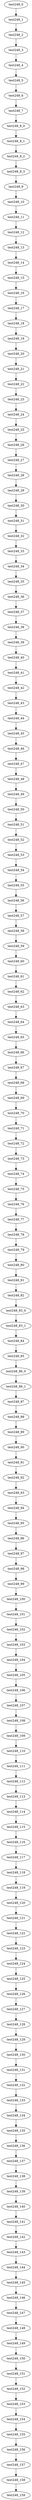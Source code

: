 digraph G {
test248_0->test248_1;
test248_1->test248_2;
test248_2->test248_3;
test248_3->test248_4;
test248_4->test248_5;
test248_5->test248_6;
test248_6->test248_7;
test248_7->test248_8_0;
test248_8_0->test248_8_1;
test248_8_1->test248_8_2;
test248_8_2->test248_8_3;
test248_8_3->test248_9;
test248_9->test248_10;
test248_10->test248_11;
test248_11->test248_12;
test248_12->test248_13;
test248_13->test248_14;
test248_14->test248_15;
test248_15->test248_16;
test248_16->test248_17;
test248_17->test248_18;
test248_18->test248_19;
test248_19->test248_20;
test248_20->test248_21;
test248_21->test248_22;
test248_22->test248_23;
test248_23->test248_24;
test248_24->test248_25;
test248_25->test248_26;
test248_26->test248_27;
test248_27->test248_28;
test248_28->test248_29;
test248_29->test248_30;
test248_30->test248_31;
test248_31->test248_32;
test248_32->test248_33;
test248_33->test248_34;
test248_34->test248_35;
test248_35->test248_36;
test248_36->test248_37;
test248_37->test248_38;
test248_38->test248_39;
test248_39->test248_40;
test248_40->test248_41;
test248_41->test248_42;
test248_42->test248_43;
test248_43->test248_44;
test248_44->test248_45;
test248_45->test248_46;
test248_46->test248_47;
test248_47->test248_48;
test248_48->test248_49;
test248_49->test248_50;
test248_50->test248_51;
test248_51->test248_52;
test248_52->test248_53;
test248_53->test248_54;
test248_54->test248_55;
test248_55->test248_56;
test248_56->test248_57;
test248_57->test248_58;
test248_58->test248_59;
test248_59->test248_60;
test248_60->test248_61;
test248_61->test248_62;
test248_62->test248_63;
test248_63->test248_64;
test248_64->test248_65;
test248_65->test248_66;
test248_66->test248_67;
test248_67->test248_68;
test248_68->test248_69;
test248_69->test248_70;
test248_70->test248_71;
test248_71->test248_72;
test248_72->test248_73;
test248_73->test248_74;
test248_74->test248_75;
test248_75->test248_76;
test248_76->test248_77;
test248_77->test248_78;
test248_78->test248_79;
test248_79->test248_80;
test248_80->test248_81;
test248_81->test248_82;
test248_82->test248_83_0;
test248_83_0->test248_83_1;
test248_83_1->test248_84;
test248_84->test248_85;
test248_85->test248_86_0;
test248_86_0->test248_86_1;
test248_86_1->test248_87;
test248_87->test248_88;
test248_88->test248_89;
test248_89->test248_90;
test248_90->test248_91;
test248_91->test248_92;
test248_92->test248_93;
test248_93->test248_94;
test248_94->test248_95;
test248_95->test248_96;
test248_96->test248_97;
test248_97->test248_98;
test248_98->test248_99;
test248_99->test248_100;
test248_100->test248_101;
test248_101->test248_102;
test248_102->test248_103;
test248_103->test248_104;
test248_104->test248_105;
test248_105->test248_106;
test248_106->test248_107;
test248_107->test248_108;
test248_108->test248_109;
test248_109->test248_110;
test248_110->test248_111;
test248_111->test248_112;
test248_112->test248_113;
test248_113->test248_114;
test248_114->test248_115;
test248_115->test248_116;
test248_116->test248_117;
test248_117->test248_118;
test248_118->test248_119;
test248_119->test248_120;
test248_120->test248_121;
test248_121->test248_122;
test248_122->test248_123;
test248_123->test248_124;
test248_124->test248_125;
test248_125->test248_126;
test248_126->test248_127;
test248_127->test248_128;
test248_128->test248_129;
test248_129->test248_130;
test248_130->test248_131;
test248_131->test248_132;
test248_132->test248_133;
test248_133->test248_134;
test248_134->test248_135;
test248_135->test248_136;
test248_136->test248_137;
test248_137->test248_138;
test248_138->test248_139;
test248_139->test248_140;
test248_140->test248_141;
test248_141->test248_142;
test248_142->test248_143;
test248_143->test248_144;
test248_144->test248_145;
test248_145->test248_146;
test248_146->test248_147;
test248_147->test248_148;
test248_148->test248_149;
test248_149->test248_150;
test248_150->test248_151;
test248_151->test248_152;
test248_152->test248_153;
test248_153->test248_154;
test248_154->test248_155;
test248_155->test248_156;
test248_156->test248_157;
test248_157->test248_158;
test248_158->test248_159;

}
